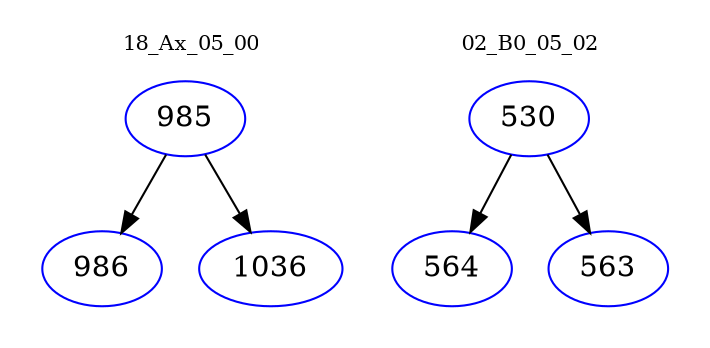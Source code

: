 digraph{
subgraph cluster_0 {
color = white
label = "18_Ax_05_00";
fontsize=10;
T0_985 [label="985", color="blue"]
T0_985 -> T0_986 [color="black"]
T0_986 [label="986", color="blue"]
T0_985 -> T0_1036 [color="black"]
T0_1036 [label="1036", color="blue"]
}
subgraph cluster_1 {
color = white
label = "02_B0_05_02";
fontsize=10;
T1_530 [label="530", color="blue"]
T1_530 -> T1_564 [color="black"]
T1_564 [label="564", color="blue"]
T1_530 -> T1_563 [color="black"]
T1_563 [label="563", color="blue"]
}
}
